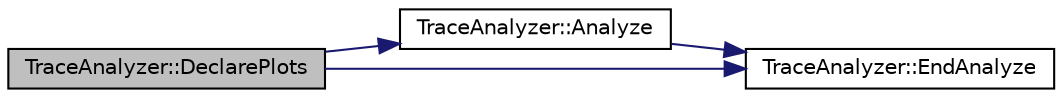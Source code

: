 digraph "TraceAnalyzer::DeclarePlots"
{
  edge [fontname="Helvetica",fontsize="10",labelfontname="Helvetica",labelfontsize="10"];
  node [fontname="Helvetica",fontsize="10",shape=record];
  rankdir="LR";
  Node1 [label="TraceAnalyzer::DeclarePlots",height=0.2,width=0.4,color="black", fillcolor="grey75", style="filled", fontcolor="black"];
  Node1 -> Node2 [color="midnightblue",fontsize="10",style="solid",fontname="Helvetica"];
  Node2 [label="TraceAnalyzer::Analyze",height=0.2,width=0.4,color="black", fillcolor="white", style="filled",URL="$d2/dbc/class_trace_analyzer.html#a0915fb97c3ebe928cab17deff5e497ec"];
  Node2 -> Node3 [color="midnightblue",fontsize="10",style="solid",fontname="Helvetica"];
  Node3 [label="TraceAnalyzer::EndAnalyze",height=0.2,width=0.4,color="black", fillcolor="white", style="filled",URL="$d2/dbc/class_trace_analyzer.html#ae7ac212d764d0e394fcb323f68d23c66"];
  Node1 -> Node3 [color="midnightblue",fontsize="10",style="solid",fontname="Helvetica"];
}
